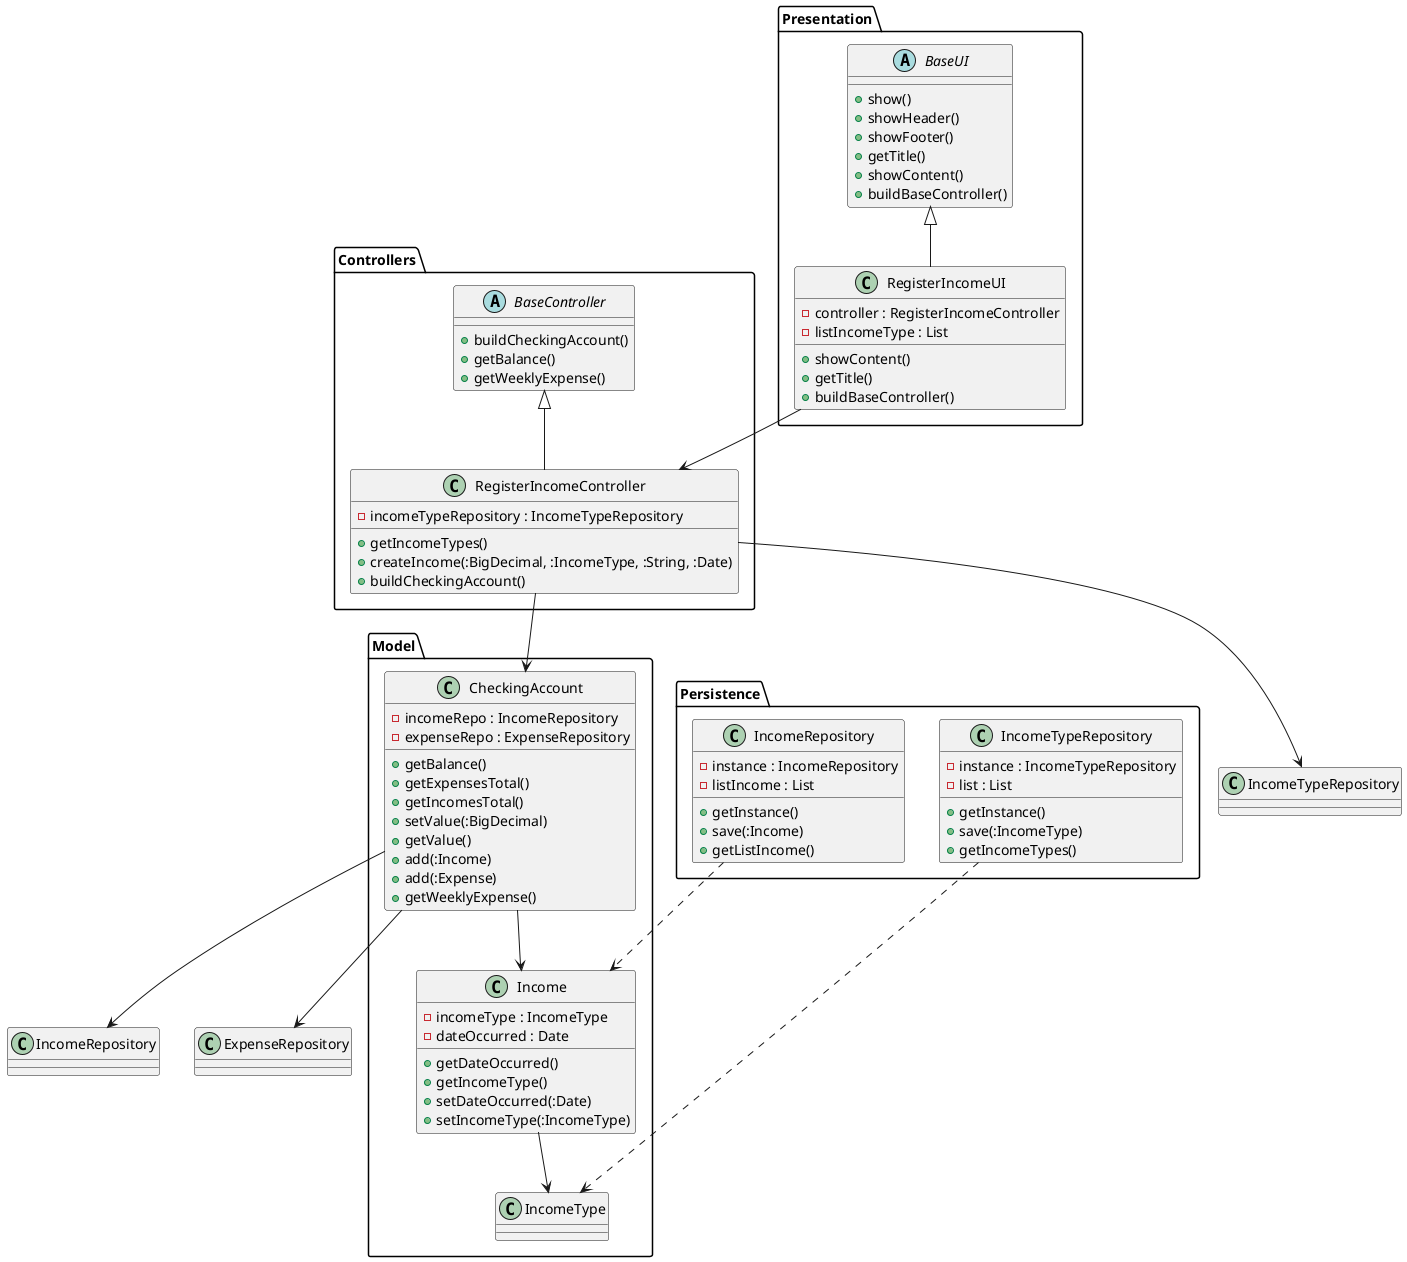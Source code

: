 @startuml

package Controllers {
    abstract class BaseController {
        + buildCheckingAccount() 
        + getBalance() 
        + getWeeklyExpense() 
    }

    class RegisterIncomeController {
        - incomeTypeRepository : IncomeTypeRepository
        + getIncomeTypes() 
        + createIncome(:BigDecimal, :IncomeType, :String, :Date) 
        + buildCheckingAccount() 
    }

    BaseController <|-- RegisterIncomeController
}

package Presentation {
    abstract class BaseUI {
        + show() 
        + showHeader() 
        + showFooter() 
        + getTitle() 
        + showContent() 
        + buildBaseController() 
    }

    class RegisterIncomeUI {
        - controller : RegisterIncomeController
        - listIncomeType : List
        + showContent() 
        + getTitle() 
        + buildBaseController() 
    }

    BaseUI <|-- RegisterIncomeUI
}

package Model {
    class CheckingAccount {
        - incomeRepo : IncomeRepository
        - expenseRepo : ExpenseRepository
        + getBalance() 
        + getExpensesTotal() 
        + getIncomesTotal() 
        + setValue(:BigDecimal) 
        + getValue() 
        + add(:Income) 
        + add(:Expense) 
        + getWeeklyExpense() 
    }

    class Income {
        - incomeType : IncomeType
        - dateOccurred : Date
        + getDateOccurred() 
        + getIncomeType() 
        + setDateOccurred(:Date) 
        + setIncomeType(:IncomeType) 
    }

    class IncomeType
}

CheckingAccount --> IncomeRepository
CheckingAccount --> ExpenseRepository
CheckingAccount --> Income
Income --> IncomeType
RegisterIncomeController --> CheckingAccount
RegisterIncomeController --> IncomeTypeRepository
RegisterIncomeUI --> RegisterIncomeController

package Persistence {
    class IncomeRepository {
        - instance : IncomeRepository
        - listIncome : List
        + getInstance() 
        + save(:Income) 
        + getListIncome() 
    }

    class IncomeTypeRepository {
        - instance : IncomeTypeRepository
        - list : List
        + getInstance() 
        + save(:IncomeType) 
        + getIncomeTypes() 
    }

    IncomeRepository ..> Income
    IncomeTypeRepository ..> IncomeType
}

@enduml

